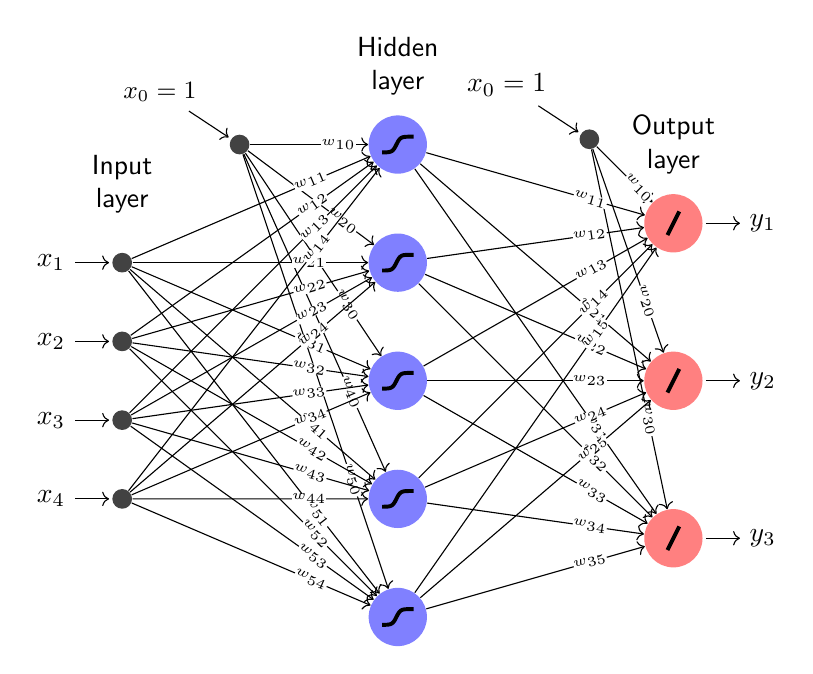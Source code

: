 \def\layersep{3.5cm}
\sffamily

\newsavebox\logitbox
\savebox\logitbox{\draw[color=black,scale=0.2,line width=0.5mm] plot[mark=none, samples=50, domain=-8:8,] ({\x/8},{2/(2+exp(-\x))-0.5});;}

\newsavebox\linearbox
\savebox\linearbox{\draw[color=black,scale=0.15,line width=0.5mm] plot[mark=none,samples=2,domain=-3:3,] ({\x/6},{\x/3 - 0.0});;}

\tikzstyle{every pin edge}=[<-,shorten <=1pt]
\tikzstyle{neuron}=[circle,fill=black!25,minimum size=0.74cm,inner sep=0pt]
\tikzstyle{input neuron}=[neuron, fill=black!74, minimum size=0.25cm];
\tikzstyle{output neuron}=[neuron, fill=red!50];
\tikzstyle{hidden neuron}=[neuron, fill=blue!50];
\tikzstyle{annot} = [text width=4em, text centered]

% Draw the input layer nodes
\foreach \name / \y in {1,...,4}
% This is the same as writing \foreach \name / \y in {1/1,2/2,3/3,4/4}
    \node[input neuron, pin=left:$x_{\y}$] (I-\name) at (0,-\y) {};

% Draw the hidden layer nodes
\foreach \name / \y in {1,...,5}
    \path[yshift=2.0cm] node[hidden neuron] (H-\name) at (\layersep,-1.5*\y cm) {\usebox\logitbox};

\node[input neuron] (I-0) [left=1.5cm of H-1,pin=north west:{\small${x_0=1}$}] {};

% Draw the output layer nodes
\foreach \name / \y in {1,...,3}
    \path[yshift=1.5cm, xshift=\layersep] node[output neuron,pin={[pin edge={->}]right:$y_\y$}] (O-\name) at (\layersep,-2.0*\y cm) {\usebox\linearbox};

% Draw the output layer node
%\node[output neuron, pin={[pin edge={->}]right:Output}, right of=H-3] (O) {};

\node[input neuron] (H-0) [above left=1cm of O-1,pin=north west:${x_0=1}$] {};

% Connect every node in the input layer with every node in the
% hidden layer.
\foreach \source in {0,...,4}
    \foreach \dest in {1,...,5}
        \path [->] (I-\source) edge node [sloped,near end,fill=white!98,inner sep=0pt] {\tiny $w_{\dest\source}$} (H-\dest);

\foreach \source in {0,...,5}
    \foreach \dest in {1,...,3}
        \path [->] (H-\source) edge node [sloped,near end,fill=white!98,inner sep=0pt] {\tiny $w_{\dest\source}$} (O-\dest);

% Connect every node in the hidden layer with the output layer
% \foreach \source in {1,...,5}
%    \path (H-\source) edge (O);

% Annotate the layers
\node[annot,above of=H-1] (hl) {Hidden layer};
\node[annot,above of=I-1] {Input layer};
\node[annot,above of=O-1] {Output layer};
